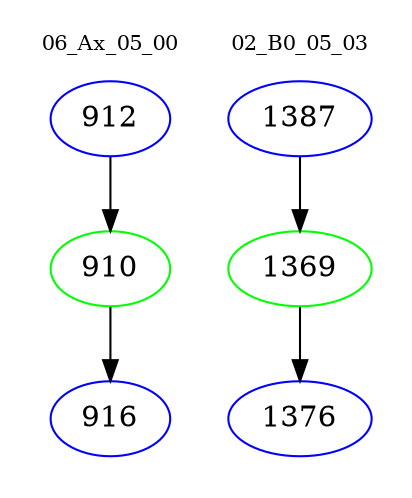 digraph{
subgraph cluster_0 {
color = white
label = "06_Ax_05_00";
fontsize=10;
T0_912 [label="912", color="blue"]
T0_912 -> T0_910 [color="black"]
T0_910 [label="910", color="green"]
T0_910 -> T0_916 [color="black"]
T0_916 [label="916", color="blue"]
}
subgraph cluster_1 {
color = white
label = "02_B0_05_03";
fontsize=10;
T1_1387 [label="1387", color="blue"]
T1_1387 -> T1_1369 [color="black"]
T1_1369 [label="1369", color="green"]
T1_1369 -> T1_1376 [color="black"]
T1_1376 [label="1376", color="blue"]
}
}
